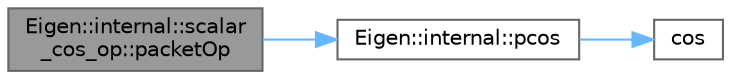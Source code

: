 digraph "Eigen::internal::scalar_cos_op::packetOp"
{
 // LATEX_PDF_SIZE
  bgcolor="transparent";
  edge [fontname=Helvetica,fontsize=10,labelfontname=Helvetica,labelfontsize=10];
  node [fontname=Helvetica,fontsize=10,shape=box,height=0.2,width=0.4];
  rankdir="LR";
  Node1 [id="Node000001",label="Eigen::internal::scalar\l_cos_op::packetOp",height=0.2,width=0.4,color="gray40", fillcolor="grey60", style="filled", fontcolor="black",tooltip=" "];
  Node1 -> Node2 [id="edge1_Node000001_Node000002",color="steelblue1",style="solid",tooltip=" "];
  Node2 [id="Node000002",label="Eigen::internal::pcos",height=0.2,width=0.4,color="grey40", fillcolor="white", style="filled",URL="$namespace_eigen_1_1internal.html#a543f7e636fc50680d1f3c4d54b495594",tooltip=" "];
  Node2 -> Node3 [id="edge2_Node000002_Node000003",color="steelblue1",style="solid",tooltip=" "];
  Node3 [id="Node000003",label="cos",height=0.2,width=0.4,color="grey40", fillcolor="white", style="filled",URL="$_array_cwise_unary_ops_8h.html#a92b03396990b0e9eea0731aa406e31a4",tooltip=" "];
}
